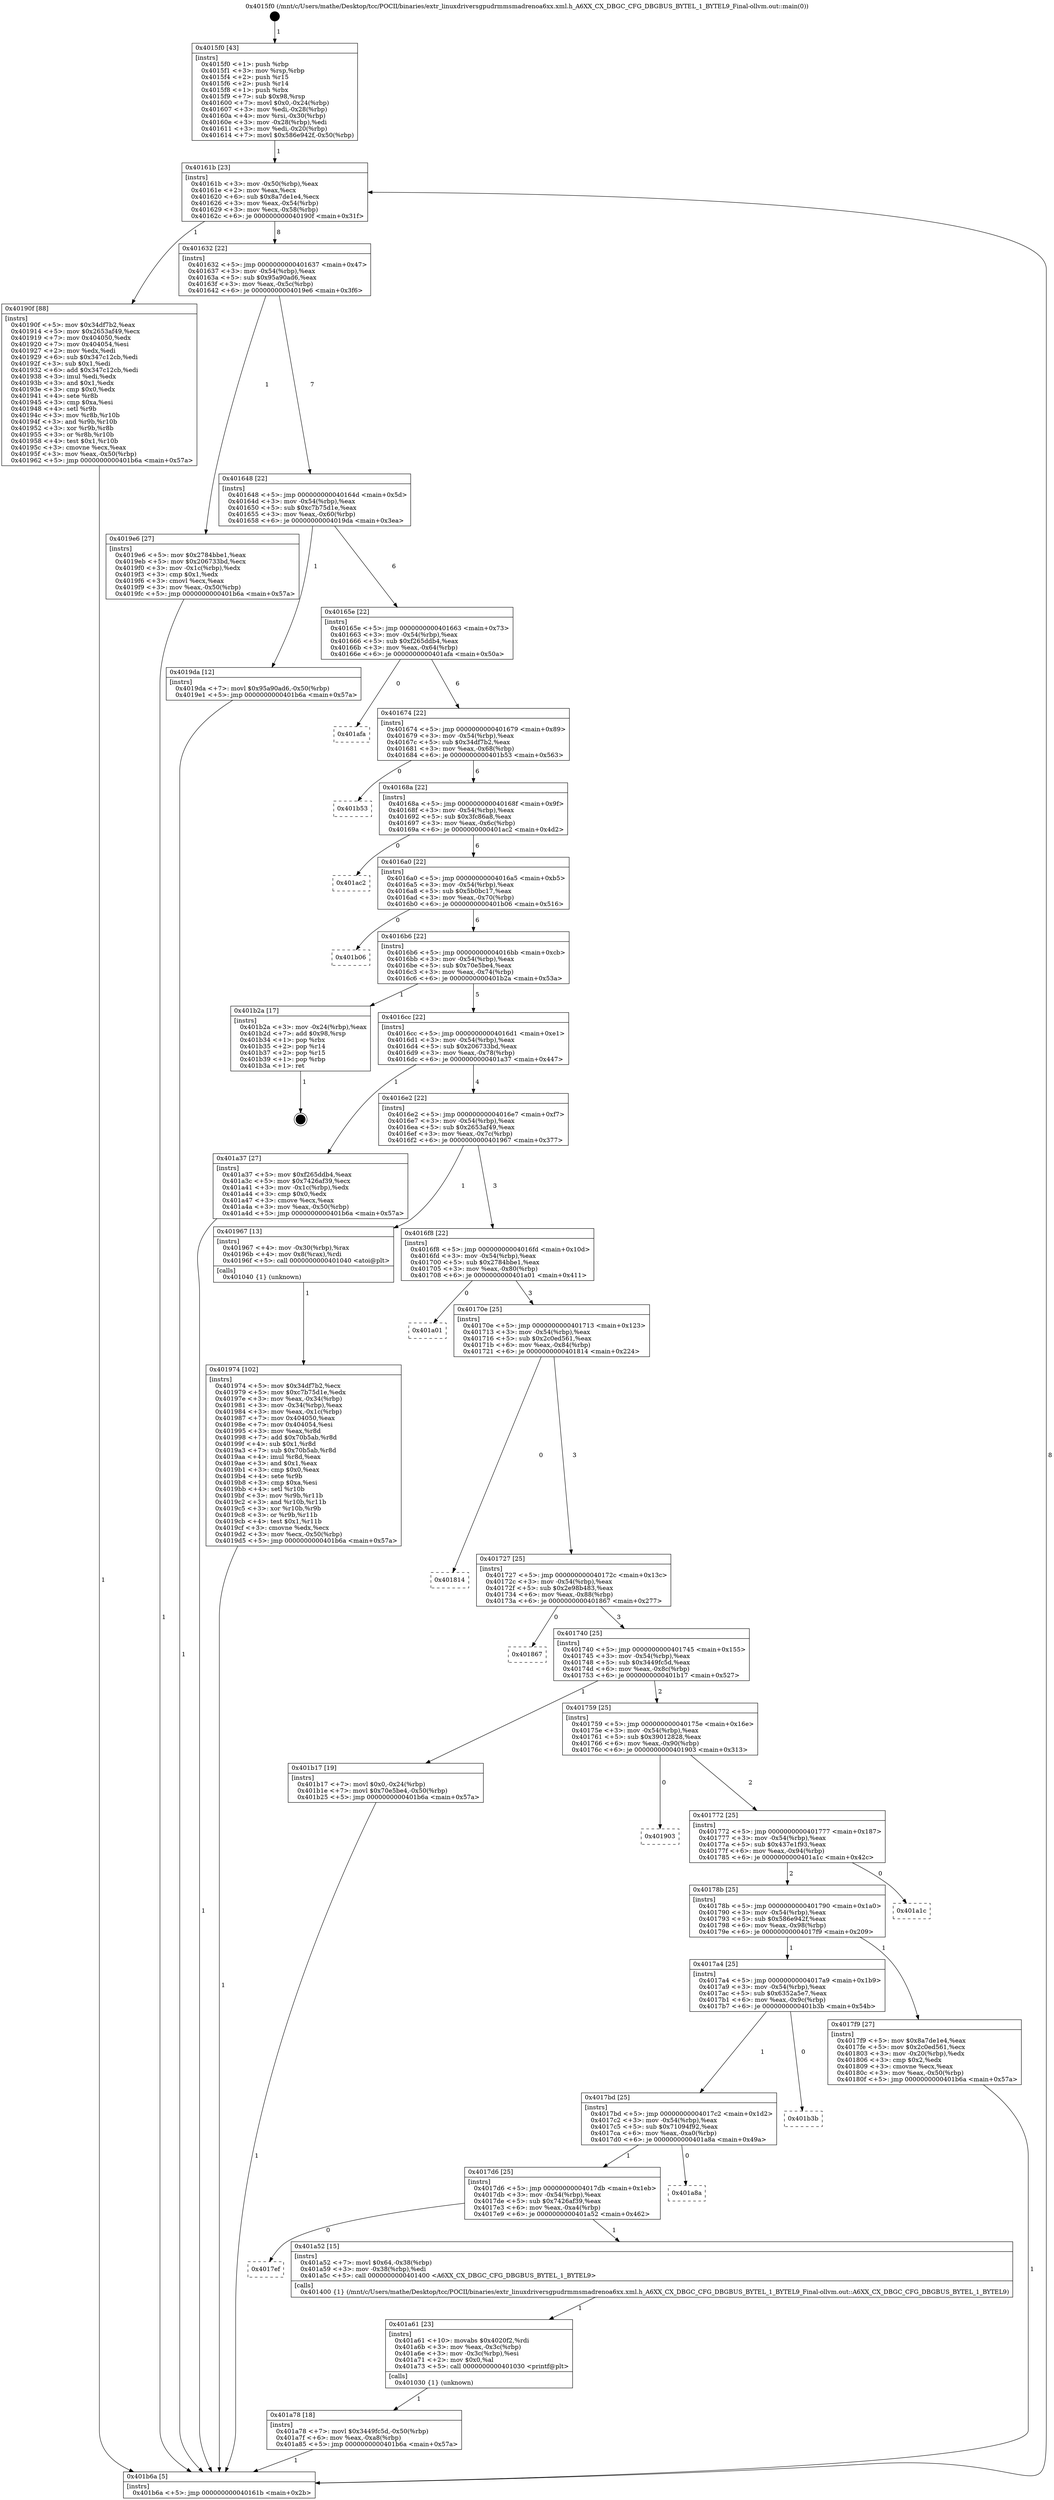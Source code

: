 digraph "0x4015f0" {
  label = "0x4015f0 (/mnt/c/Users/mathe/Desktop/tcc/POCII/binaries/extr_linuxdriversgpudrmmsmadrenoa6xx.xml.h_A6XX_CX_DBGC_CFG_DBGBUS_BYTEL_1_BYTEL9_Final-ollvm.out::main(0))"
  labelloc = "t"
  node[shape=record]

  Entry [label="",width=0.3,height=0.3,shape=circle,fillcolor=black,style=filled]
  "0x40161b" [label="{
     0x40161b [23]\l
     | [instrs]\l
     &nbsp;&nbsp;0x40161b \<+3\>: mov -0x50(%rbp),%eax\l
     &nbsp;&nbsp;0x40161e \<+2\>: mov %eax,%ecx\l
     &nbsp;&nbsp;0x401620 \<+6\>: sub $0x8a7de1e4,%ecx\l
     &nbsp;&nbsp;0x401626 \<+3\>: mov %eax,-0x54(%rbp)\l
     &nbsp;&nbsp;0x401629 \<+3\>: mov %ecx,-0x58(%rbp)\l
     &nbsp;&nbsp;0x40162c \<+6\>: je 000000000040190f \<main+0x31f\>\l
  }"]
  "0x40190f" [label="{
     0x40190f [88]\l
     | [instrs]\l
     &nbsp;&nbsp;0x40190f \<+5\>: mov $0x34df7b2,%eax\l
     &nbsp;&nbsp;0x401914 \<+5\>: mov $0x2653af49,%ecx\l
     &nbsp;&nbsp;0x401919 \<+7\>: mov 0x404050,%edx\l
     &nbsp;&nbsp;0x401920 \<+7\>: mov 0x404054,%esi\l
     &nbsp;&nbsp;0x401927 \<+2\>: mov %edx,%edi\l
     &nbsp;&nbsp;0x401929 \<+6\>: sub $0x347c12cb,%edi\l
     &nbsp;&nbsp;0x40192f \<+3\>: sub $0x1,%edi\l
     &nbsp;&nbsp;0x401932 \<+6\>: add $0x347c12cb,%edi\l
     &nbsp;&nbsp;0x401938 \<+3\>: imul %edi,%edx\l
     &nbsp;&nbsp;0x40193b \<+3\>: and $0x1,%edx\l
     &nbsp;&nbsp;0x40193e \<+3\>: cmp $0x0,%edx\l
     &nbsp;&nbsp;0x401941 \<+4\>: sete %r8b\l
     &nbsp;&nbsp;0x401945 \<+3\>: cmp $0xa,%esi\l
     &nbsp;&nbsp;0x401948 \<+4\>: setl %r9b\l
     &nbsp;&nbsp;0x40194c \<+3\>: mov %r8b,%r10b\l
     &nbsp;&nbsp;0x40194f \<+3\>: and %r9b,%r10b\l
     &nbsp;&nbsp;0x401952 \<+3\>: xor %r9b,%r8b\l
     &nbsp;&nbsp;0x401955 \<+3\>: or %r8b,%r10b\l
     &nbsp;&nbsp;0x401958 \<+4\>: test $0x1,%r10b\l
     &nbsp;&nbsp;0x40195c \<+3\>: cmovne %ecx,%eax\l
     &nbsp;&nbsp;0x40195f \<+3\>: mov %eax,-0x50(%rbp)\l
     &nbsp;&nbsp;0x401962 \<+5\>: jmp 0000000000401b6a \<main+0x57a\>\l
  }"]
  "0x401632" [label="{
     0x401632 [22]\l
     | [instrs]\l
     &nbsp;&nbsp;0x401632 \<+5\>: jmp 0000000000401637 \<main+0x47\>\l
     &nbsp;&nbsp;0x401637 \<+3\>: mov -0x54(%rbp),%eax\l
     &nbsp;&nbsp;0x40163a \<+5\>: sub $0x95a90ad6,%eax\l
     &nbsp;&nbsp;0x40163f \<+3\>: mov %eax,-0x5c(%rbp)\l
     &nbsp;&nbsp;0x401642 \<+6\>: je 00000000004019e6 \<main+0x3f6\>\l
  }"]
  Exit [label="",width=0.3,height=0.3,shape=circle,fillcolor=black,style=filled,peripheries=2]
  "0x4019e6" [label="{
     0x4019e6 [27]\l
     | [instrs]\l
     &nbsp;&nbsp;0x4019e6 \<+5\>: mov $0x2784bbe1,%eax\l
     &nbsp;&nbsp;0x4019eb \<+5\>: mov $0x206733bd,%ecx\l
     &nbsp;&nbsp;0x4019f0 \<+3\>: mov -0x1c(%rbp),%edx\l
     &nbsp;&nbsp;0x4019f3 \<+3\>: cmp $0x1,%edx\l
     &nbsp;&nbsp;0x4019f6 \<+3\>: cmovl %ecx,%eax\l
     &nbsp;&nbsp;0x4019f9 \<+3\>: mov %eax,-0x50(%rbp)\l
     &nbsp;&nbsp;0x4019fc \<+5\>: jmp 0000000000401b6a \<main+0x57a\>\l
  }"]
  "0x401648" [label="{
     0x401648 [22]\l
     | [instrs]\l
     &nbsp;&nbsp;0x401648 \<+5\>: jmp 000000000040164d \<main+0x5d\>\l
     &nbsp;&nbsp;0x40164d \<+3\>: mov -0x54(%rbp),%eax\l
     &nbsp;&nbsp;0x401650 \<+5\>: sub $0xc7b75d1e,%eax\l
     &nbsp;&nbsp;0x401655 \<+3\>: mov %eax,-0x60(%rbp)\l
     &nbsp;&nbsp;0x401658 \<+6\>: je 00000000004019da \<main+0x3ea\>\l
  }"]
  "0x401a78" [label="{
     0x401a78 [18]\l
     | [instrs]\l
     &nbsp;&nbsp;0x401a78 \<+7\>: movl $0x3449fc5d,-0x50(%rbp)\l
     &nbsp;&nbsp;0x401a7f \<+6\>: mov %eax,-0xa8(%rbp)\l
     &nbsp;&nbsp;0x401a85 \<+5\>: jmp 0000000000401b6a \<main+0x57a\>\l
  }"]
  "0x4019da" [label="{
     0x4019da [12]\l
     | [instrs]\l
     &nbsp;&nbsp;0x4019da \<+7\>: movl $0x95a90ad6,-0x50(%rbp)\l
     &nbsp;&nbsp;0x4019e1 \<+5\>: jmp 0000000000401b6a \<main+0x57a\>\l
  }"]
  "0x40165e" [label="{
     0x40165e [22]\l
     | [instrs]\l
     &nbsp;&nbsp;0x40165e \<+5\>: jmp 0000000000401663 \<main+0x73\>\l
     &nbsp;&nbsp;0x401663 \<+3\>: mov -0x54(%rbp),%eax\l
     &nbsp;&nbsp;0x401666 \<+5\>: sub $0xf265ddb4,%eax\l
     &nbsp;&nbsp;0x40166b \<+3\>: mov %eax,-0x64(%rbp)\l
     &nbsp;&nbsp;0x40166e \<+6\>: je 0000000000401afa \<main+0x50a\>\l
  }"]
  "0x401a61" [label="{
     0x401a61 [23]\l
     | [instrs]\l
     &nbsp;&nbsp;0x401a61 \<+10\>: movabs $0x4020f2,%rdi\l
     &nbsp;&nbsp;0x401a6b \<+3\>: mov %eax,-0x3c(%rbp)\l
     &nbsp;&nbsp;0x401a6e \<+3\>: mov -0x3c(%rbp),%esi\l
     &nbsp;&nbsp;0x401a71 \<+2\>: mov $0x0,%al\l
     &nbsp;&nbsp;0x401a73 \<+5\>: call 0000000000401030 \<printf@plt\>\l
     | [calls]\l
     &nbsp;&nbsp;0x401030 \{1\} (unknown)\l
  }"]
  "0x401afa" [label="{
     0x401afa\l
  }", style=dashed]
  "0x401674" [label="{
     0x401674 [22]\l
     | [instrs]\l
     &nbsp;&nbsp;0x401674 \<+5\>: jmp 0000000000401679 \<main+0x89\>\l
     &nbsp;&nbsp;0x401679 \<+3\>: mov -0x54(%rbp),%eax\l
     &nbsp;&nbsp;0x40167c \<+5\>: sub $0x34df7b2,%eax\l
     &nbsp;&nbsp;0x401681 \<+3\>: mov %eax,-0x68(%rbp)\l
     &nbsp;&nbsp;0x401684 \<+6\>: je 0000000000401b53 \<main+0x563\>\l
  }"]
  "0x4017ef" [label="{
     0x4017ef\l
  }", style=dashed]
  "0x401b53" [label="{
     0x401b53\l
  }", style=dashed]
  "0x40168a" [label="{
     0x40168a [22]\l
     | [instrs]\l
     &nbsp;&nbsp;0x40168a \<+5\>: jmp 000000000040168f \<main+0x9f\>\l
     &nbsp;&nbsp;0x40168f \<+3\>: mov -0x54(%rbp),%eax\l
     &nbsp;&nbsp;0x401692 \<+5\>: sub $0x3fc86a8,%eax\l
     &nbsp;&nbsp;0x401697 \<+3\>: mov %eax,-0x6c(%rbp)\l
     &nbsp;&nbsp;0x40169a \<+6\>: je 0000000000401ac2 \<main+0x4d2\>\l
  }"]
  "0x401a52" [label="{
     0x401a52 [15]\l
     | [instrs]\l
     &nbsp;&nbsp;0x401a52 \<+7\>: movl $0x64,-0x38(%rbp)\l
     &nbsp;&nbsp;0x401a59 \<+3\>: mov -0x38(%rbp),%edi\l
     &nbsp;&nbsp;0x401a5c \<+5\>: call 0000000000401400 \<A6XX_CX_DBGC_CFG_DBGBUS_BYTEL_1_BYTEL9\>\l
     | [calls]\l
     &nbsp;&nbsp;0x401400 \{1\} (/mnt/c/Users/mathe/Desktop/tcc/POCII/binaries/extr_linuxdriversgpudrmmsmadrenoa6xx.xml.h_A6XX_CX_DBGC_CFG_DBGBUS_BYTEL_1_BYTEL9_Final-ollvm.out::A6XX_CX_DBGC_CFG_DBGBUS_BYTEL_1_BYTEL9)\l
  }"]
  "0x401ac2" [label="{
     0x401ac2\l
  }", style=dashed]
  "0x4016a0" [label="{
     0x4016a0 [22]\l
     | [instrs]\l
     &nbsp;&nbsp;0x4016a0 \<+5\>: jmp 00000000004016a5 \<main+0xb5\>\l
     &nbsp;&nbsp;0x4016a5 \<+3\>: mov -0x54(%rbp),%eax\l
     &nbsp;&nbsp;0x4016a8 \<+5\>: sub $0x5b0bc17,%eax\l
     &nbsp;&nbsp;0x4016ad \<+3\>: mov %eax,-0x70(%rbp)\l
     &nbsp;&nbsp;0x4016b0 \<+6\>: je 0000000000401b06 \<main+0x516\>\l
  }"]
  "0x4017d6" [label="{
     0x4017d6 [25]\l
     | [instrs]\l
     &nbsp;&nbsp;0x4017d6 \<+5\>: jmp 00000000004017db \<main+0x1eb\>\l
     &nbsp;&nbsp;0x4017db \<+3\>: mov -0x54(%rbp),%eax\l
     &nbsp;&nbsp;0x4017de \<+5\>: sub $0x7426af39,%eax\l
     &nbsp;&nbsp;0x4017e3 \<+6\>: mov %eax,-0xa4(%rbp)\l
     &nbsp;&nbsp;0x4017e9 \<+6\>: je 0000000000401a52 \<main+0x462\>\l
  }"]
  "0x401b06" [label="{
     0x401b06\l
  }", style=dashed]
  "0x4016b6" [label="{
     0x4016b6 [22]\l
     | [instrs]\l
     &nbsp;&nbsp;0x4016b6 \<+5\>: jmp 00000000004016bb \<main+0xcb\>\l
     &nbsp;&nbsp;0x4016bb \<+3\>: mov -0x54(%rbp),%eax\l
     &nbsp;&nbsp;0x4016be \<+5\>: sub $0x70e5be4,%eax\l
     &nbsp;&nbsp;0x4016c3 \<+3\>: mov %eax,-0x74(%rbp)\l
     &nbsp;&nbsp;0x4016c6 \<+6\>: je 0000000000401b2a \<main+0x53a\>\l
  }"]
  "0x401a8a" [label="{
     0x401a8a\l
  }", style=dashed]
  "0x401b2a" [label="{
     0x401b2a [17]\l
     | [instrs]\l
     &nbsp;&nbsp;0x401b2a \<+3\>: mov -0x24(%rbp),%eax\l
     &nbsp;&nbsp;0x401b2d \<+7\>: add $0x98,%rsp\l
     &nbsp;&nbsp;0x401b34 \<+1\>: pop %rbx\l
     &nbsp;&nbsp;0x401b35 \<+2\>: pop %r14\l
     &nbsp;&nbsp;0x401b37 \<+2\>: pop %r15\l
     &nbsp;&nbsp;0x401b39 \<+1\>: pop %rbp\l
     &nbsp;&nbsp;0x401b3a \<+1\>: ret\l
  }"]
  "0x4016cc" [label="{
     0x4016cc [22]\l
     | [instrs]\l
     &nbsp;&nbsp;0x4016cc \<+5\>: jmp 00000000004016d1 \<main+0xe1\>\l
     &nbsp;&nbsp;0x4016d1 \<+3\>: mov -0x54(%rbp),%eax\l
     &nbsp;&nbsp;0x4016d4 \<+5\>: sub $0x206733bd,%eax\l
     &nbsp;&nbsp;0x4016d9 \<+3\>: mov %eax,-0x78(%rbp)\l
     &nbsp;&nbsp;0x4016dc \<+6\>: je 0000000000401a37 \<main+0x447\>\l
  }"]
  "0x4017bd" [label="{
     0x4017bd [25]\l
     | [instrs]\l
     &nbsp;&nbsp;0x4017bd \<+5\>: jmp 00000000004017c2 \<main+0x1d2\>\l
     &nbsp;&nbsp;0x4017c2 \<+3\>: mov -0x54(%rbp),%eax\l
     &nbsp;&nbsp;0x4017c5 \<+5\>: sub $0x71094f92,%eax\l
     &nbsp;&nbsp;0x4017ca \<+6\>: mov %eax,-0xa0(%rbp)\l
     &nbsp;&nbsp;0x4017d0 \<+6\>: je 0000000000401a8a \<main+0x49a\>\l
  }"]
  "0x401a37" [label="{
     0x401a37 [27]\l
     | [instrs]\l
     &nbsp;&nbsp;0x401a37 \<+5\>: mov $0xf265ddb4,%eax\l
     &nbsp;&nbsp;0x401a3c \<+5\>: mov $0x7426af39,%ecx\l
     &nbsp;&nbsp;0x401a41 \<+3\>: mov -0x1c(%rbp),%edx\l
     &nbsp;&nbsp;0x401a44 \<+3\>: cmp $0x0,%edx\l
     &nbsp;&nbsp;0x401a47 \<+3\>: cmove %ecx,%eax\l
     &nbsp;&nbsp;0x401a4a \<+3\>: mov %eax,-0x50(%rbp)\l
     &nbsp;&nbsp;0x401a4d \<+5\>: jmp 0000000000401b6a \<main+0x57a\>\l
  }"]
  "0x4016e2" [label="{
     0x4016e2 [22]\l
     | [instrs]\l
     &nbsp;&nbsp;0x4016e2 \<+5\>: jmp 00000000004016e7 \<main+0xf7\>\l
     &nbsp;&nbsp;0x4016e7 \<+3\>: mov -0x54(%rbp),%eax\l
     &nbsp;&nbsp;0x4016ea \<+5\>: sub $0x2653af49,%eax\l
     &nbsp;&nbsp;0x4016ef \<+3\>: mov %eax,-0x7c(%rbp)\l
     &nbsp;&nbsp;0x4016f2 \<+6\>: je 0000000000401967 \<main+0x377\>\l
  }"]
  "0x401b3b" [label="{
     0x401b3b\l
  }", style=dashed]
  "0x401967" [label="{
     0x401967 [13]\l
     | [instrs]\l
     &nbsp;&nbsp;0x401967 \<+4\>: mov -0x30(%rbp),%rax\l
     &nbsp;&nbsp;0x40196b \<+4\>: mov 0x8(%rax),%rdi\l
     &nbsp;&nbsp;0x40196f \<+5\>: call 0000000000401040 \<atoi@plt\>\l
     | [calls]\l
     &nbsp;&nbsp;0x401040 \{1\} (unknown)\l
  }"]
  "0x4016f8" [label="{
     0x4016f8 [22]\l
     | [instrs]\l
     &nbsp;&nbsp;0x4016f8 \<+5\>: jmp 00000000004016fd \<main+0x10d\>\l
     &nbsp;&nbsp;0x4016fd \<+3\>: mov -0x54(%rbp),%eax\l
     &nbsp;&nbsp;0x401700 \<+5\>: sub $0x2784bbe1,%eax\l
     &nbsp;&nbsp;0x401705 \<+3\>: mov %eax,-0x80(%rbp)\l
     &nbsp;&nbsp;0x401708 \<+6\>: je 0000000000401a01 \<main+0x411\>\l
  }"]
  "0x401974" [label="{
     0x401974 [102]\l
     | [instrs]\l
     &nbsp;&nbsp;0x401974 \<+5\>: mov $0x34df7b2,%ecx\l
     &nbsp;&nbsp;0x401979 \<+5\>: mov $0xc7b75d1e,%edx\l
     &nbsp;&nbsp;0x40197e \<+3\>: mov %eax,-0x34(%rbp)\l
     &nbsp;&nbsp;0x401981 \<+3\>: mov -0x34(%rbp),%eax\l
     &nbsp;&nbsp;0x401984 \<+3\>: mov %eax,-0x1c(%rbp)\l
     &nbsp;&nbsp;0x401987 \<+7\>: mov 0x404050,%eax\l
     &nbsp;&nbsp;0x40198e \<+7\>: mov 0x404054,%esi\l
     &nbsp;&nbsp;0x401995 \<+3\>: mov %eax,%r8d\l
     &nbsp;&nbsp;0x401998 \<+7\>: add $0x70b5ab,%r8d\l
     &nbsp;&nbsp;0x40199f \<+4\>: sub $0x1,%r8d\l
     &nbsp;&nbsp;0x4019a3 \<+7\>: sub $0x70b5ab,%r8d\l
     &nbsp;&nbsp;0x4019aa \<+4\>: imul %r8d,%eax\l
     &nbsp;&nbsp;0x4019ae \<+3\>: and $0x1,%eax\l
     &nbsp;&nbsp;0x4019b1 \<+3\>: cmp $0x0,%eax\l
     &nbsp;&nbsp;0x4019b4 \<+4\>: sete %r9b\l
     &nbsp;&nbsp;0x4019b8 \<+3\>: cmp $0xa,%esi\l
     &nbsp;&nbsp;0x4019bb \<+4\>: setl %r10b\l
     &nbsp;&nbsp;0x4019bf \<+3\>: mov %r9b,%r11b\l
     &nbsp;&nbsp;0x4019c2 \<+3\>: and %r10b,%r11b\l
     &nbsp;&nbsp;0x4019c5 \<+3\>: xor %r10b,%r9b\l
     &nbsp;&nbsp;0x4019c8 \<+3\>: or %r9b,%r11b\l
     &nbsp;&nbsp;0x4019cb \<+4\>: test $0x1,%r11b\l
     &nbsp;&nbsp;0x4019cf \<+3\>: cmovne %edx,%ecx\l
     &nbsp;&nbsp;0x4019d2 \<+3\>: mov %ecx,-0x50(%rbp)\l
     &nbsp;&nbsp;0x4019d5 \<+5\>: jmp 0000000000401b6a \<main+0x57a\>\l
  }"]
  "0x401a01" [label="{
     0x401a01\l
  }", style=dashed]
  "0x40170e" [label="{
     0x40170e [25]\l
     | [instrs]\l
     &nbsp;&nbsp;0x40170e \<+5\>: jmp 0000000000401713 \<main+0x123\>\l
     &nbsp;&nbsp;0x401713 \<+3\>: mov -0x54(%rbp),%eax\l
     &nbsp;&nbsp;0x401716 \<+5\>: sub $0x2c0ed561,%eax\l
     &nbsp;&nbsp;0x40171b \<+6\>: mov %eax,-0x84(%rbp)\l
     &nbsp;&nbsp;0x401721 \<+6\>: je 0000000000401814 \<main+0x224\>\l
  }"]
  "0x4015f0" [label="{
     0x4015f0 [43]\l
     | [instrs]\l
     &nbsp;&nbsp;0x4015f0 \<+1\>: push %rbp\l
     &nbsp;&nbsp;0x4015f1 \<+3\>: mov %rsp,%rbp\l
     &nbsp;&nbsp;0x4015f4 \<+2\>: push %r15\l
     &nbsp;&nbsp;0x4015f6 \<+2\>: push %r14\l
     &nbsp;&nbsp;0x4015f8 \<+1\>: push %rbx\l
     &nbsp;&nbsp;0x4015f9 \<+7\>: sub $0x98,%rsp\l
     &nbsp;&nbsp;0x401600 \<+7\>: movl $0x0,-0x24(%rbp)\l
     &nbsp;&nbsp;0x401607 \<+3\>: mov %edi,-0x28(%rbp)\l
     &nbsp;&nbsp;0x40160a \<+4\>: mov %rsi,-0x30(%rbp)\l
     &nbsp;&nbsp;0x40160e \<+3\>: mov -0x28(%rbp),%edi\l
     &nbsp;&nbsp;0x401611 \<+3\>: mov %edi,-0x20(%rbp)\l
     &nbsp;&nbsp;0x401614 \<+7\>: movl $0x586e942f,-0x50(%rbp)\l
  }"]
  "0x401814" [label="{
     0x401814\l
  }", style=dashed]
  "0x401727" [label="{
     0x401727 [25]\l
     | [instrs]\l
     &nbsp;&nbsp;0x401727 \<+5\>: jmp 000000000040172c \<main+0x13c\>\l
     &nbsp;&nbsp;0x40172c \<+3\>: mov -0x54(%rbp),%eax\l
     &nbsp;&nbsp;0x40172f \<+5\>: sub $0x2e98b483,%eax\l
     &nbsp;&nbsp;0x401734 \<+6\>: mov %eax,-0x88(%rbp)\l
     &nbsp;&nbsp;0x40173a \<+6\>: je 0000000000401867 \<main+0x277\>\l
  }"]
  "0x401b6a" [label="{
     0x401b6a [5]\l
     | [instrs]\l
     &nbsp;&nbsp;0x401b6a \<+5\>: jmp 000000000040161b \<main+0x2b\>\l
  }"]
  "0x401867" [label="{
     0x401867\l
  }", style=dashed]
  "0x401740" [label="{
     0x401740 [25]\l
     | [instrs]\l
     &nbsp;&nbsp;0x401740 \<+5\>: jmp 0000000000401745 \<main+0x155\>\l
     &nbsp;&nbsp;0x401745 \<+3\>: mov -0x54(%rbp),%eax\l
     &nbsp;&nbsp;0x401748 \<+5\>: sub $0x3449fc5d,%eax\l
     &nbsp;&nbsp;0x40174d \<+6\>: mov %eax,-0x8c(%rbp)\l
     &nbsp;&nbsp;0x401753 \<+6\>: je 0000000000401b17 \<main+0x527\>\l
  }"]
  "0x4017a4" [label="{
     0x4017a4 [25]\l
     | [instrs]\l
     &nbsp;&nbsp;0x4017a4 \<+5\>: jmp 00000000004017a9 \<main+0x1b9\>\l
     &nbsp;&nbsp;0x4017a9 \<+3\>: mov -0x54(%rbp),%eax\l
     &nbsp;&nbsp;0x4017ac \<+5\>: sub $0x6352a5e7,%eax\l
     &nbsp;&nbsp;0x4017b1 \<+6\>: mov %eax,-0x9c(%rbp)\l
     &nbsp;&nbsp;0x4017b7 \<+6\>: je 0000000000401b3b \<main+0x54b\>\l
  }"]
  "0x401b17" [label="{
     0x401b17 [19]\l
     | [instrs]\l
     &nbsp;&nbsp;0x401b17 \<+7\>: movl $0x0,-0x24(%rbp)\l
     &nbsp;&nbsp;0x401b1e \<+7\>: movl $0x70e5be4,-0x50(%rbp)\l
     &nbsp;&nbsp;0x401b25 \<+5\>: jmp 0000000000401b6a \<main+0x57a\>\l
  }"]
  "0x401759" [label="{
     0x401759 [25]\l
     | [instrs]\l
     &nbsp;&nbsp;0x401759 \<+5\>: jmp 000000000040175e \<main+0x16e\>\l
     &nbsp;&nbsp;0x40175e \<+3\>: mov -0x54(%rbp),%eax\l
     &nbsp;&nbsp;0x401761 \<+5\>: sub $0x39012828,%eax\l
     &nbsp;&nbsp;0x401766 \<+6\>: mov %eax,-0x90(%rbp)\l
     &nbsp;&nbsp;0x40176c \<+6\>: je 0000000000401903 \<main+0x313\>\l
  }"]
  "0x4017f9" [label="{
     0x4017f9 [27]\l
     | [instrs]\l
     &nbsp;&nbsp;0x4017f9 \<+5\>: mov $0x8a7de1e4,%eax\l
     &nbsp;&nbsp;0x4017fe \<+5\>: mov $0x2c0ed561,%ecx\l
     &nbsp;&nbsp;0x401803 \<+3\>: mov -0x20(%rbp),%edx\l
     &nbsp;&nbsp;0x401806 \<+3\>: cmp $0x2,%edx\l
     &nbsp;&nbsp;0x401809 \<+3\>: cmovne %ecx,%eax\l
     &nbsp;&nbsp;0x40180c \<+3\>: mov %eax,-0x50(%rbp)\l
     &nbsp;&nbsp;0x40180f \<+5\>: jmp 0000000000401b6a \<main+0x57a\>\l
  }"]
  "0x401903" [label="{
     0x401903\l
  }", style=dashed]
  "0x401772" [label="{
     0x401772 [25]\l
     | [instrs]\l
     &nbsp;&nbsp;0x401772 \<+5\>: jmp 0000000000401777 \<main+0x187\>\l
     &nbsp;&nbsp;0x401777 \<+3\>: mov -0x54(%rbp),%eax\l
     &nbsp;&nbsp;0x40177a \<+5\>: sub $0x437e1f93,%eax\l
     &nbsp;&nbsp;0x40177f \<+6\>: mov %eax,-0x94(%rbp)\l
     &nbsp;&nbsp;0x401785 \<+6\>: je 0000000000401a1c \<main+0x42c\>\l
  }"]
  "0x40178b" [label="{
     0x40178b [25]\l
     | [instrs]\l
     &nbsp;&nbsp;0x40178b \<+5\>: jmp 0000000000401790 \<main+0x1a0\>\l
     &nbsp;&nbsp;0x401790 \<+3\>: mov -0x54(%rbp),%eax\l
     &nbsp;&nbsp;0x401793 \<+5\>: sub $0x586e942f,%eax\l
     &nbsp;&nbsp;0x401798 \<+6\>: mov %eax,-0x98(%rbp)\l
     &nbsp;&nbsp;0x40179e \<+6\>: je 00000000004017f9 \<main+0x209\>\l
  }"]
  "0x401a1c" [label="{
     0x401a1c\l
  }", style=dashed]
  Entry -> "0x4015f0" [label=" 1"]
  "0x40161b" -> "0x40190f" [label=" 1"]
  "0x40161b" -> "0x401632" [label=" 8"]
  "0x401b2a" -> Exit [label=" 1"]
  "0x401632" -> "0x4019e6" [label=" 1"]
  "0x401632" -> "0x401648" [label=" 7"]
  "0x401b17" -> "0x401b6a" [label=" 1"]
  "0x401648" -> "0x4019da" [label=" 1"]
  "0x401648" -> "0x40165e" [label=" 6"]
  "0x401a78" -> "0x401b6a" [label=" 1"]
  "0x40165e" -> "0x401afa" [label=" 0"]
  "0x40165e" -> "0x401674" [label=" 6"]
  "0x401a61" -> "0x401a78" [label=" 1"]
  "0x401674" -> "0x401b53" [label=" 0"]
  "0x401674" -> "0x40168a" [label=" 6"]
  "0x401a52" -> "0x401a61" [label=" 1"]
  "0x40168a" -> "0x401ac2" [label=" 0"]
  "0x40168a" -> "0x4016a0" [label=" 6"]
  "0x4017d6" -> "0x4017ef" [label=" 0"]
  "0x4016a0" -> "0x401b06" [label=" 0"]
  "0x4016a0" -> "0x4016b6" [label=" 6"]
  "0x4017d6" -> "0x401a52" [label=" 1"]
  "0x4016b6" -> "0x401b2a" [label=" 1"]
  "0x4016b6" -> "0x4016cc" [label=" 5"]
  "0x4017bd" -> "0x4017d6" [label=" 1"]
  "0x4016cc" -> "0x401a37" [label=" 1"]
  "0x4016cc" -> "0x4016e2" [label=" 4"]
  "0x4017bd" -> "0x401a8a" [label=" 0"]
  "0x4016e2" -> "0x401967" [label=" 1"]
  "0x4016e2" -> "0x4016f8" [label=" 3"]
  "0x4017a4" -> "0x4017bd" [label=" 1"]
  "0x4016f8" -> "0x401a01" [label=" 0"]
  "0x4016f8" -> "0x40170e" [label=" 3"]
  "0x4017a4" -> "0x401b3b" [label=" 0"]
  "0x40170e" -> "0x401814" [label=" 0"]
  "0x40170e" -> "0x401727" [label=" 3"]
  "0x401a37" -> "0x401b6a" [label=" 1"]
  "0x401727" -> "0x401867" [label=" 0"]
  "0x401727" -> "0x401740" [label=" 3"]
  "0x4019e6" -> "0x401b6a" [label=" 1"]
  "0x401740" -> "0x401b17" [label=" 1"]
  "0x401740" -> "0x401759" [label=" 2"]
  "0x4019da" -> "0x401b6a" [label=" 1"]
  "0x401759" -> "0x401903" [label=" 0"]
  "0x401759" -> "0x401772" [label=" 2"]
  "0x401974" -> "0x401b6a" [label=" 1"]
  "0x401772" -> "0x401a1c" [label=" 0"]
  "0x401772" -> "0x40178b" [label=" 2"]
  "0x401967" -> "0x401974" [label=" 1"]
  "0x40178b" -> "0x4017f9" [label=" 1"]
  "0x40178b" -> "0x4017a4" [label=" 1"]
  "0x4017f9" -> "0x401b6a" [label=" 1"]
  "0x4015f0" -> "0x40161b" [label=" 1"]
  "0x401b6a" -> "0x40161b" [label=" 8"]
  "0x40190f" -> "0x401b6a" [label=" 1"]
}

